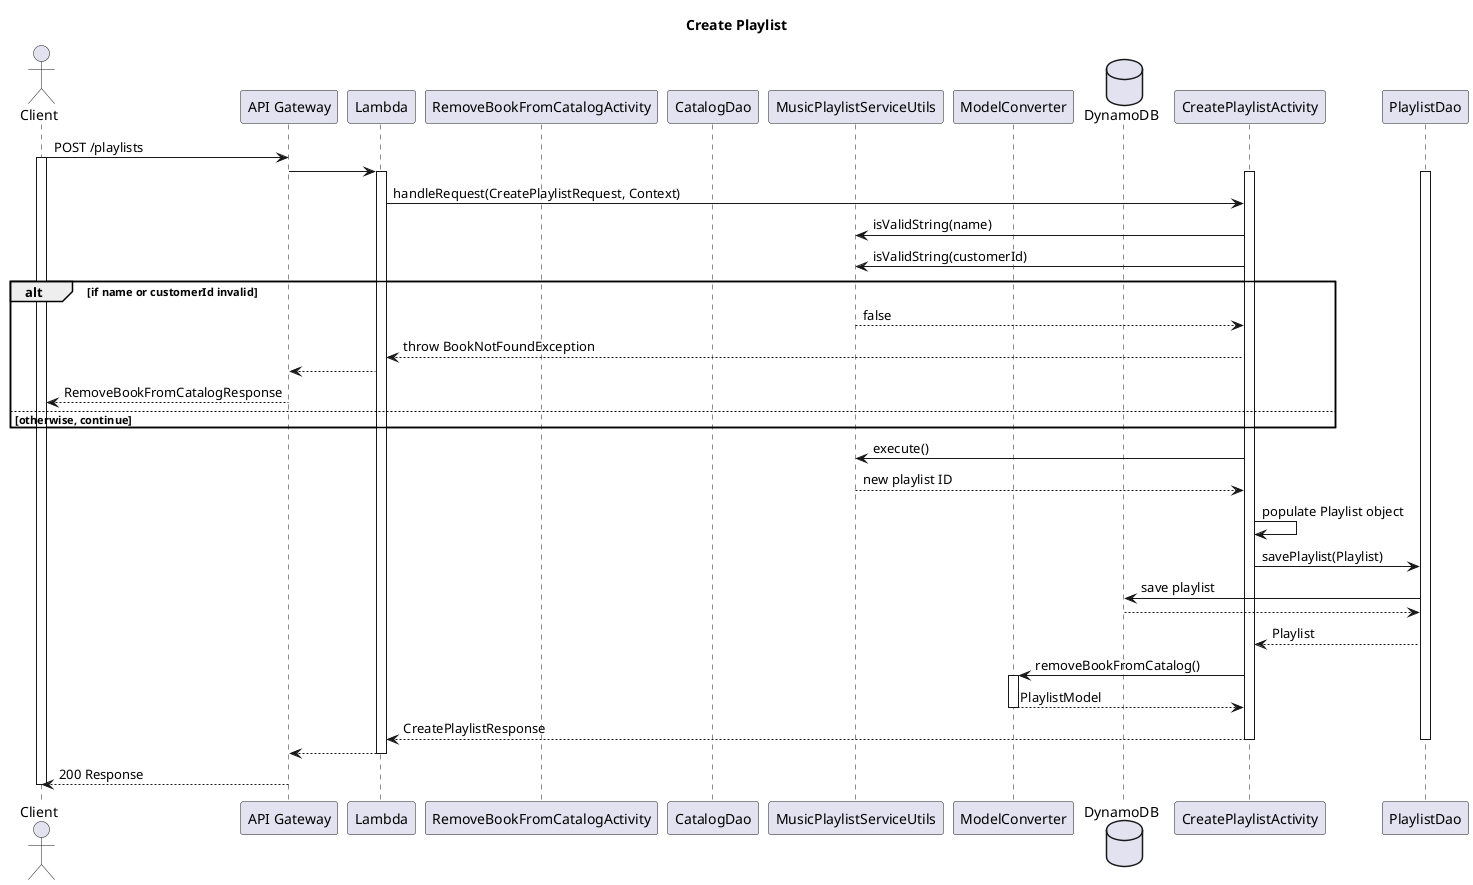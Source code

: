 @startuml
title Create Playlist

actor Client
participant "API Gateway" as APIGateway
participant Lambda
participant RemoveBookFromCatalogActivity
participant CatalogDao
participant MusicPlaylistServiceUtils
participant ModelConverter
database DynamoDB

Client -> APIGateway : POST /playlists
activate Client
APIGateway -> Lambda
activate Lambda
activate CreatePlaylistActivity
activate PlaylistDao
Lambda -> CreatePlaylistActivity :  handleRequest(CreatePlaylistRequest, Context)
CreatePlaylistActivity -> MusicPlaylistServiceUtils : isValidString(name)
CreatePlaylistActivity -> MusicPlaylistServiceUtils : isValidString(customerId)

alt if name or customerId invalid
    CreatePlaylistActivity <-- MusicPlaylistServiceUtils : false
    Lambda <-- CreatePlaylistActivity : throw BookNotFoundException
    APIGateway <-- Lambda
    Client <-- APIGateway : RemoveBookFromCatalogResponse
else otherwise, continue
end

CreatePlaylistActivity -> MusicPlaylistServiceUtils : execute()
CreatePlaylistActivity <-- MusicPlaylistServiceUtils : new playlist ID

CreatePlaylistActivity -> CreatePlaylistActivity : populate Playlist object

CreatePlaylistActivity -> PlaylistDao : savePlaylist(Playlist)
PlaylistDao -> DynamoDB : save playlist
PlaylistDao <-- DynamoDB
CreatePlaylistActivity <-- PlaylistDao : Playlist

CreatePlaylistActivity -> ModelConverter : removeBookFromCatalog()
activate ModelConverter
CreatePlaylistActivity <-- ModelConverter : PlaylistModel
deactivate ModelConverter

Lambda <-- CreatePlaylistActivity : CreatePlaylistResponse
deactivate PlaylistDao
deactivate CreatePlaylistActivity
APIGateway <-- Lambda
deactivate Lambda
Client <-- APIGateway : 200 Response
deactivate Client

@enduml
